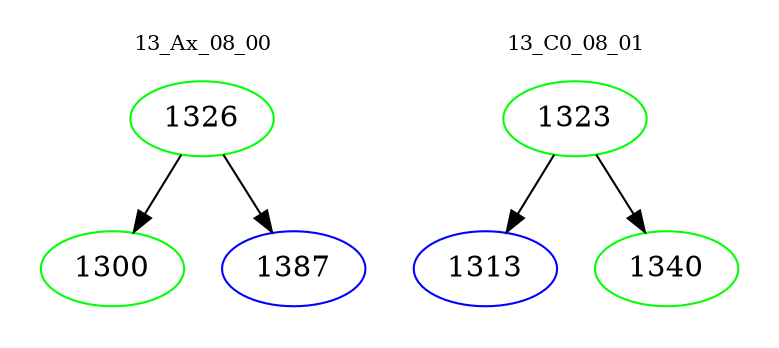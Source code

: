 digraph{
subgraph cluster_0 {
color = white
label = "13_Ax_08_00";
fontsize=10;
T0_1326 [label="1326", color="green"]
T0_1326 -> T0_1300 [color="black"]
T0_1300 [label="1300", color="green"]
T0_1326 -> T0_1387 [color="black"]
T0_1387 [label="1387", color="blue"]
}
subgraph cluster_1 {
color = white
label = "13_C0_08_01";
fontsize=10;
T1_1323 [label="1323", color="green"]
T1_1323 -> T1_1313 [color="black"]
T1_1313 [label="1313", color="blue"]
T1_1323 -> T1_1340 [color="black"]
T1_1340 [label="1340", color="green"]
}
}
